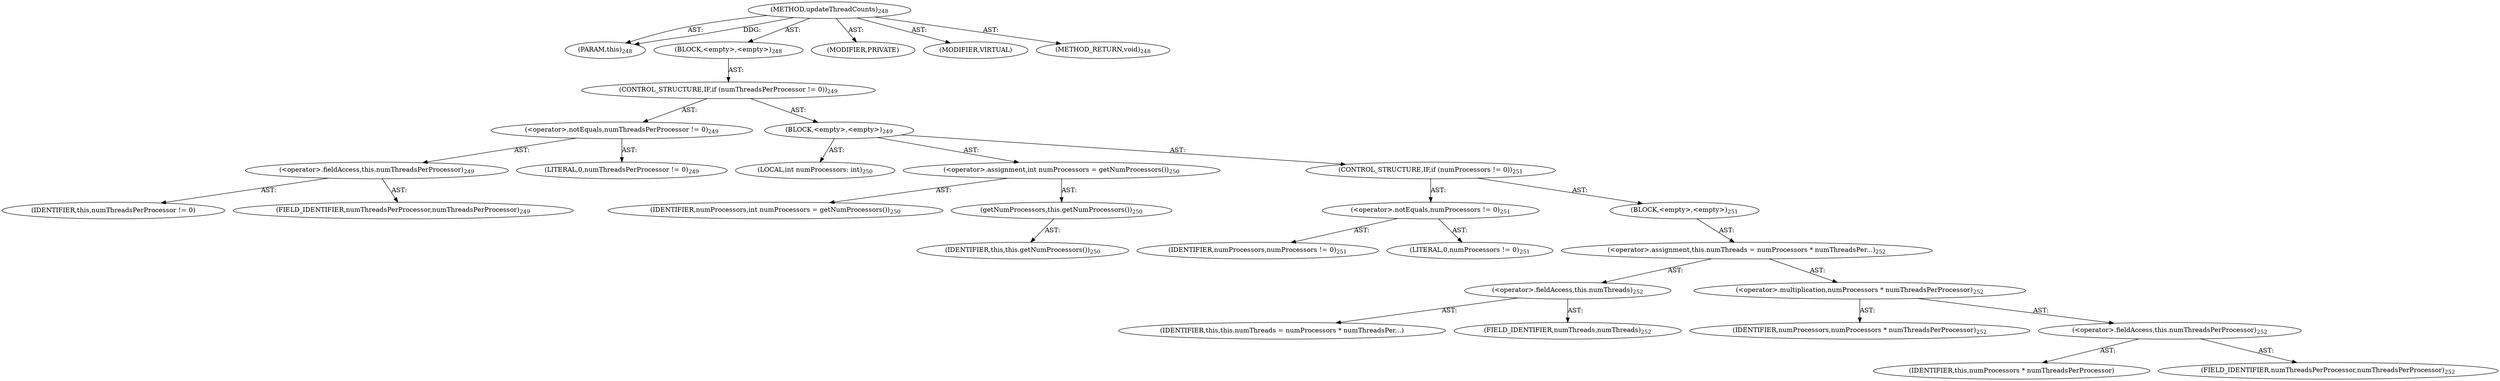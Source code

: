 digraph "updateThreadCounts" {  
"111669149706" [label = <(METHOD,updateThreadCounts)<SUB>248</SUB>> ]
"115964116998" [label = <(PARAM,this)<SUB>248</SUB>> ]
"25769803789" [label = <(BLOCK,&lt;empty&gt;,&lt;empty&gt;)<SUB>248</SUB>> ]
"47244640258" [label = <(CONTROL_STRUCTURE,IF,if (numThreadsPerProcessor != 0))<SUB>249</SUB>> ]
"30064771106" [label = <(&lt;operator&gt;.notEquals,numThreadsPerProcessor != 0)<SUB>249</SUB>> ]
"30064771107" [label = <(&lt;operator&gt;.fieldAccess,this.numThreadsPerProcessor)<SUB>249</SUB>> ]
"68719476772" [label = <(IDENTIFIER,this,numThreadsPerProcessor != 0)> ]
"55834574861" [label = <(FIELD_IDENTIFIER,numThreadsPerProcessor,numThreadsPerProcessor)<SUB>249</SUB>> ]
"90194313219" [label = <(LITERAL,0,numThreadsPerProcessor != 0)<SUB>249</SUB>> ]
"25769803790" [label = <(BLOCK,&lt;empty&gt;,&lt;empty&gt;)<SUB>249</SUB>> ]
"94489280514" [label = <(LOCAL,int numProcessors: int)<SUB>250</SUB>> ]
"30064771108" [label = <(&lt;operator&gt;.assignment,int numProcessors = getNumProcessors())<SUB>250</SUB>> ]
"68719476773" [label = <(IDENTIFIER,numProcessors,int numProcessors = getNumProcessors())<SUB>250</SUB>> ]
"30064771109" [label = <(getNumProcessors,this.getNumProcessors())<SUB>250</SUB>> ]
"68719476744" [label = <(IDENTIFIER,this,this.getNumProcessors())<SUB>250</SUB>> ]
"47244640259" [label = <(CONTROL_STRUCTURE,IF,if (numProcessors != 0))<SUB>251</SUB>> ]
"30064771110" [label = <(&lt;operator&gt;.notEquals,numProcessors != 0)<SUB>251</SUB>> ]
"68719476774" [label = <(IDENTIFIER,numProcessors,numProcessors != 0)<SUB>251</SUB>> ]
"90194313220" [label = <(LITERAL,0,numProcessors != 0)<SUB>251</SUB>> ]
"25769803791" [label = <(BLOCK,&lt;empty&gt;,&lt;empty&gt;)<SUB>251</SUB>> ]
"30064771111" [label = <(&lt;operator&gt;.assignment,this.numThreads = numProcessors * numThreadsPer...)<SUB>252</SUB>> ]
"30064771112" [label = <(&lt;operator&gt;.fieldAccess,this.numThreads)<SUB>252</SUB>> ]
"68719476775" [label = <(IDENTIFIER,this,this.numThreads = numProcessors * numThreadsPer...)> ]
"55834574862" [label = <(FIELD_IDENTIFIER,numThreads,numThreads)<SUB>252</SUB>> ]
"30064771113" [label = <(&lt;operator&gt;.multiplication,numProcessors * numThreadsPerProcessor)<SUB>252</SUB>> ]
"68719476776" [label = <(IDENTIFIER,numProcessors,numProcessors * numThreadsPerProcessor)<SUB>252</SUB>> ]
"30064771114" [label = <(&lt;operator&gt;.fieldAccess,this.numThreadsPerProcessor)<SUB>252</SUB>> ]
"68719476777" [label = <(IDENTIFIER,this,numProcessors * numThreadsPerProcessor)> ]
"55834574863" [label = <(FIELD_IDENTIFIER,numThreadsPerProcessor,numThreadsPerProcessor)<SUB>252</SUB>> ]
"133143986211" [label = <(MODIFIER,PRIVATE)> ]
"133143986212" [label = <(MODIFIER,VIRTUAL)> ]
"128849018890" [label = <(METHOD_RETURN,void)<SUB>248</SUB>> ]
  "111669149706" -> "115964116998"  [ label = "AST: "] 
  "111669149706" -> "25769803789"  [ label = "AST: "] 
  "111669149706" -> "133143986211"  [ label = "AST: "] 
  "111669149706" -> "133143986212"  [ label = "AST: "] 
  "111669149706" -> "128849018890"  [ label = "AST: "] 
  "25769803789" -> "47244640258"  [ label = "AST: "] 
  "47244640258" -> "30064771106"  [ label = "AST: "] 
  "47244640258" -> "25769803790"  [ label = "AST: "] 
  "30064771106" -> "30064771107"  [ label = "AST: "] 
  "30064771106" -> "90194313219"  [ label = "AST: "] 
  "30064771107" -> "68719476772"  [ label = "AST: "] 
  "30064771107" -> "55834574861"  [ label = "AST: "] 
  "25769803790" -> "94489280514"  [ label = "AST: "] 
  "25769803790" -> "30064771108"  [ label = "AST: "] 
  "25769803790" -> "47244640259"  [ label = "AST: "] 
  "30064771108" -> "68719476773"  [ label = "AST: "] 
  "30064771108" -> "30064771109"  [ label = "AST: "] 
  "30064771109" -> "68719476744"  [ label = "AST: "] 
  "47244640259" -> "30064771110"  [ label = "AST: "] 
  "47244640259" -> "25769803791"  [ label = "AST: "] 
  "30064771110" -> "68719476774"  [ label = "AST: "] 
  "30064771110" -> "90194313220"  [ label = "AST: "] 
  "25769803791" -> "30064771111"  [ label = "AST: "] 
  "30064771111" -> "30064771112"  [ label = "AST: "] 
  "30064771111" -> "30064771113"  [ label = "AST: "] 
  "30064771112" -> "68719476775"  [ label = "AST: "] 
  "30064771112" -> "55834574862"  [ label = "AST: "] 
  "30064771113" -> "68719476776"  [ label = "AST: "] 
  "30064771113" -> "30064771114"  [ label = "AST: "] 
  "30064771114" -> "68719476777"  [ label = "AST: "] 
  "30064771114" -> "55834574863"  [ label = "AST: "] 
  "111669149706" -> "115964116998"  [ label = "DDG: "] 
}
